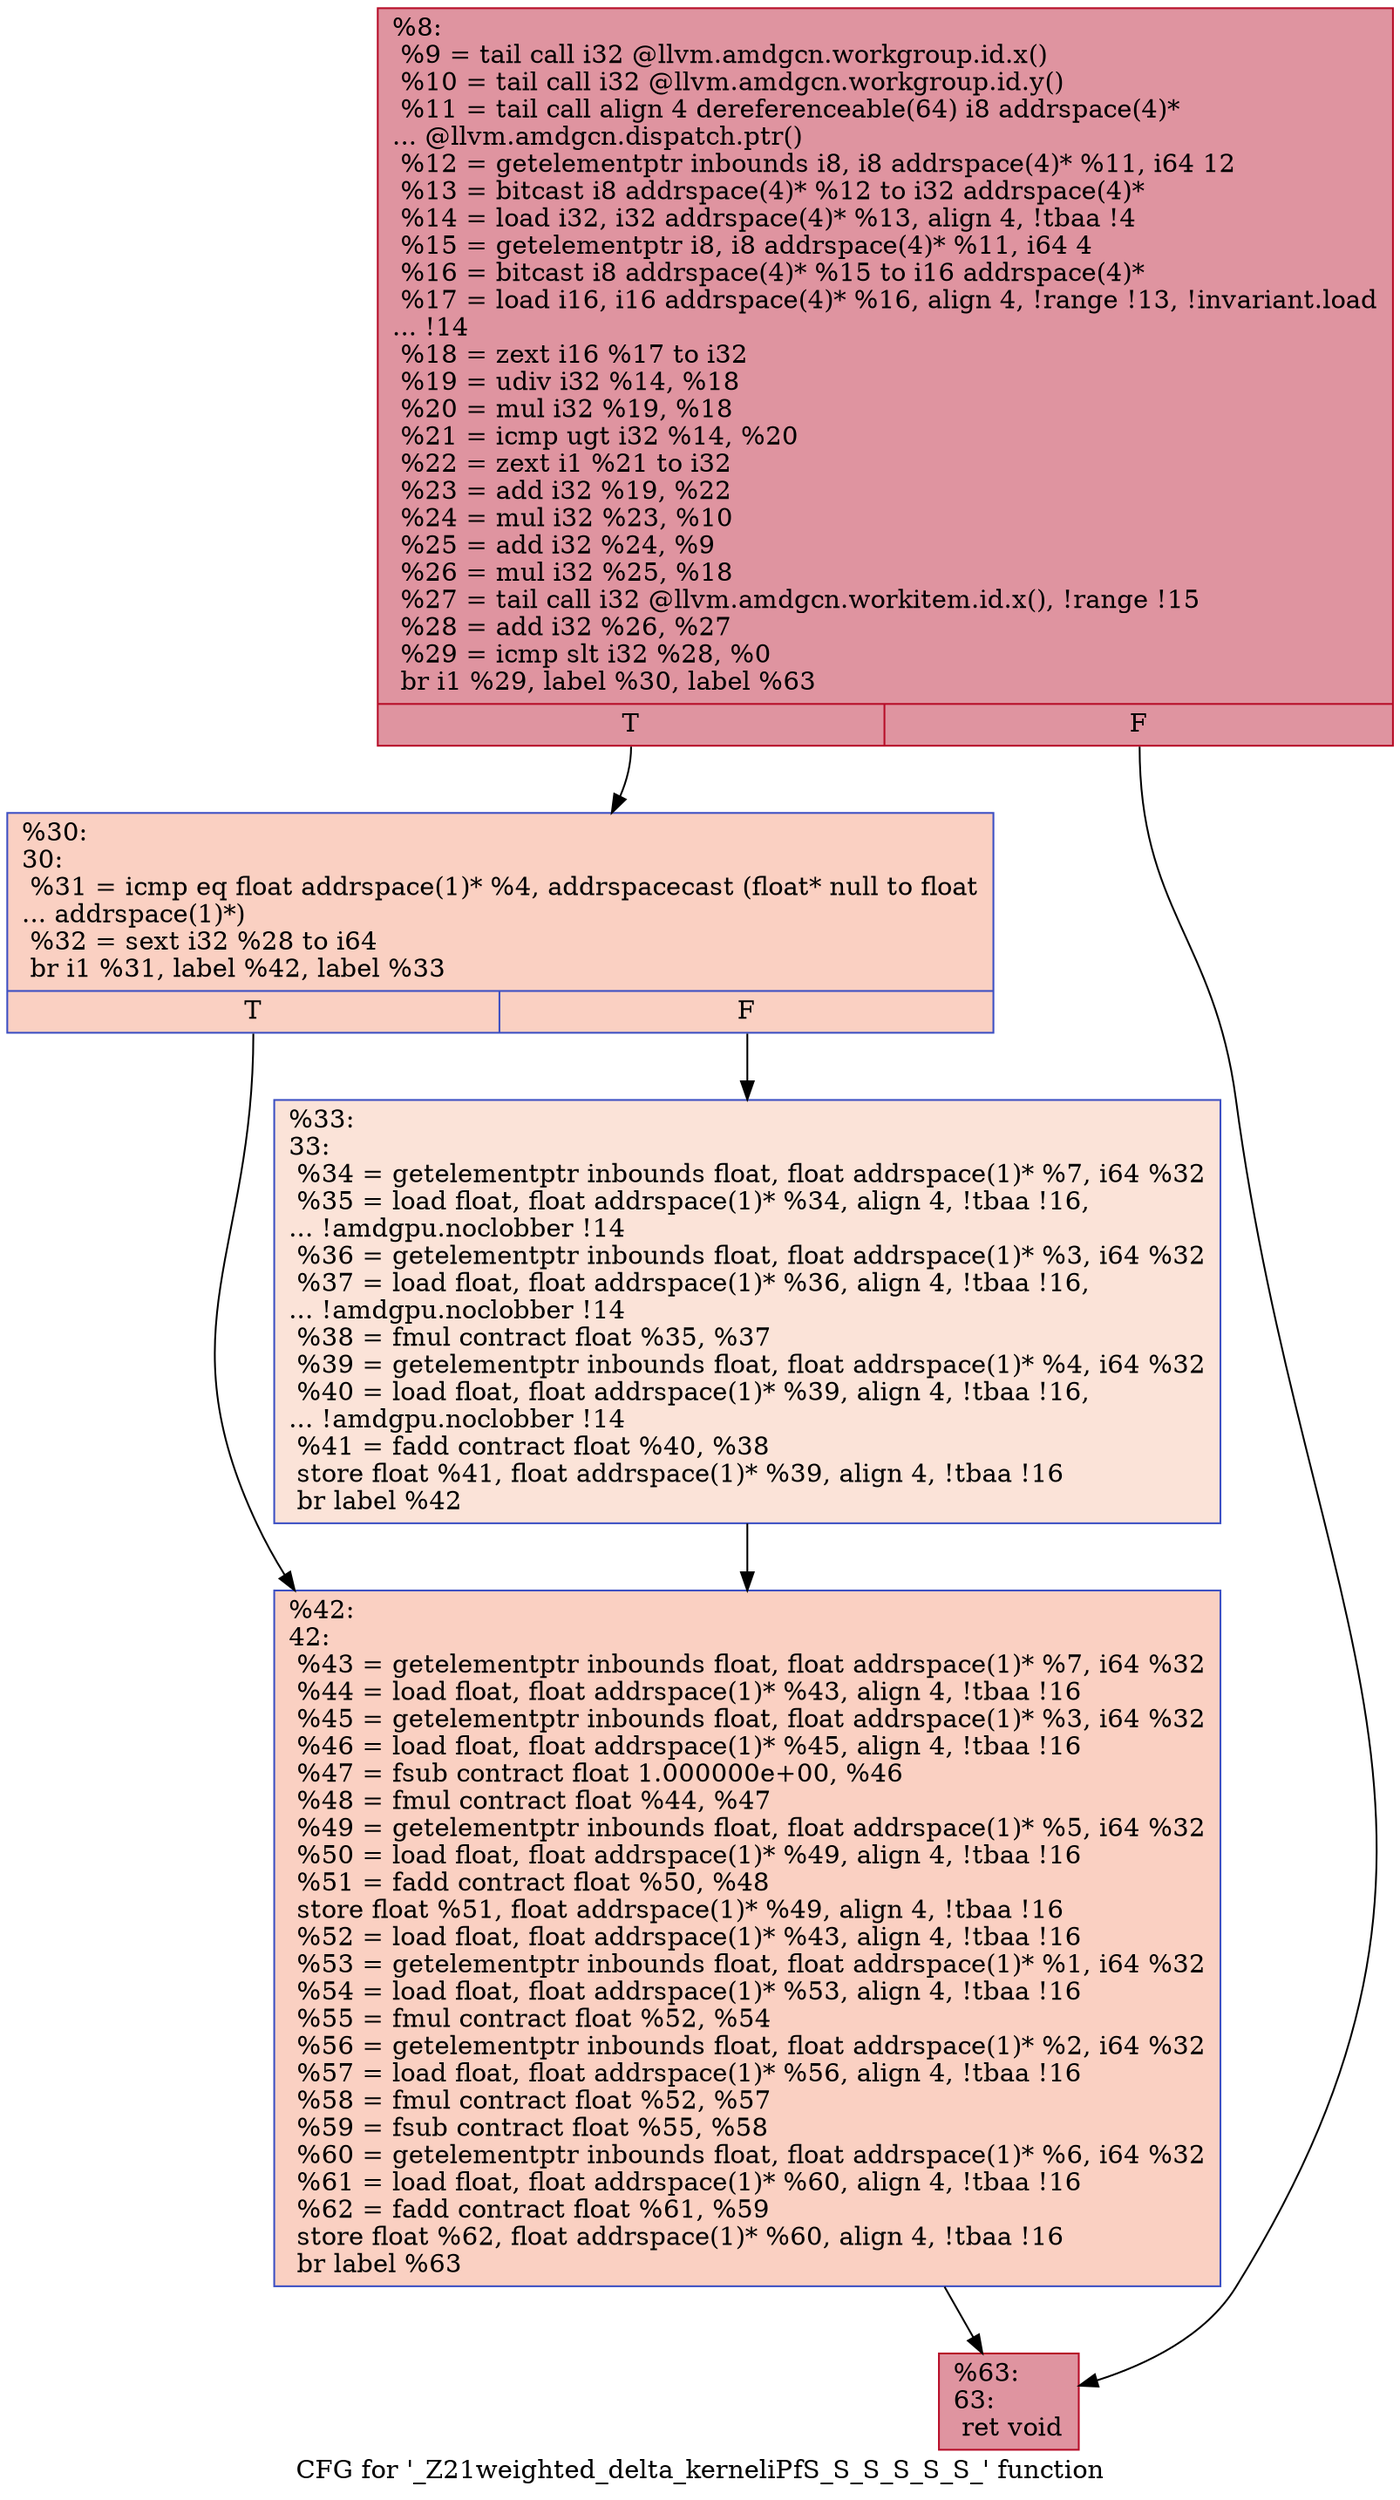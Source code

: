 digraph "CFG for '_Z21weighted_delta_kerneliPfS_S_S_S_S_S_' function" {
	label="CFG for '_Z21weighted_delta_kerneliPfS_S_S_S_S_S_' function";

	Node0x57a1d00 [shape=record,color="#b70d28ff", style=filled, fillcolor="#b70d2870",label="{%8:\l  %9 = tail call i32 @llvm.amdgcn.workgroup.id.x()\l  %10 = tail call i32 @llvm.amdgcn.workgroup.id.y()\l  %11 = tail call align 4 dereferenceable(64) i8 addrspace(4)*\l... @llvm.amdgcn.dispatch.ptr()\l  %12 = getelementptr inbounds i8, i8 addrspace(4)* %11, i64 12\l  %13 = bitcast i8 addrspace(4)* %12 to i32 addrspace(4)*\l  %14 = load i32, i32 addrspace(4)* %13, align 4, !tbaa !4\l  %15 = getelementptr i8, i8 addrspace(4)* %11, i64 4\l  %16 = bitcast i8 addrspace(4)* %15 to i16 addrspace(4)*\l  %17 = load i16, i16 addrspace(4)* %16, align 4, !range !13, !invariant.load\l... !14\l  %18 = zext i16 %17 to i32\l  %19 = udiv i32 %14, %18\l  %20 = mul i32 %19, %18\l  %21 = icmp ugt i32 %14, %20\l  %22 = zext i1 %21 to i32\l  %23 = add i32 %19, %22\l  %24 = mul i32 %23, %10\l  %25 = add i32 %24, %9\l  %26 = mul i32 %25, %18\l  %27 = tail call i32 @llvm.amdgcn.workitem.id.x(), !range !15\l  %28 = add i32 %26, %27\l  %29 = icmp slt i32 %28, %0\l  br i1 %29, label %30, label %63\l|{<s0>T|<s1>F}}"];
	Node0x57a1d00:s0 -> Node0x57a4570;
	Node0x57a1d00:s1 -> Node0x57a4600;
	Node0x57a4570 [shape=record,color="#3d50c3ff", style=filled, fillcolor="#f3947570",label="{%30:\l30:                                               \l  %31 = icmp eq float addrspace(1)* %4, addrspacecast (float* null to float\l... addrspace(1)*)\l  %32 = sext i32 %28 to i64\l  br i1 %31, label %42, label %33\l|{<s0>T|<s1>F}}"];
	Node0x57a4570:s0 -> Node0x57a3820;
	Node0x57a4570:s1 -> Node0x57a38b0;
	Node0x57a38b0 [shape=record,color="#3d50c3ff", style=filled, fillcolor="#f6bfa670",label="{%33:\l33:                                               \l  %34 = getelementptr inbounds float, float addrspace(1)* %7, i64 %32\l  %35 = load float, float addrspace(1)* %34, align 4, !tbaa !16,\l... !amdgpu.noclobber !14\l  %36 = getelementptr inbounds float, float addrspace(1)* %3, i64 %32\l  %37 = load float, float addrspace(1)* %36, align 4, !tbaa !16,\l... !amdgpu.noclobber !14\l  %38 = fmul contract float %35, %37\l  %39 = getelementptr inbounds float, float addrspace(1)* %4, i64 %32\l  %40 = load float, float addrspace(1)* %39, align 4, !tbaa !16,\l... !amdgpu.noclobber !14\l  %41 = fadd contract float %40, %38\l  store float %41, float addrspace(1)* %39, align 4, !tbaa !16\l  br label %42\l}"];
	Node0x57a38b0 -> Node0x57a3820;
	Node0x57a3820 [shape=record,color="#3d50c3ff", style=filled, fillcolor="#f3947570",label="{%42:\l42:                                               \l  %43 = getelementptr inbounds float, float addrspace(1)* %7, i64 %32\l  %44 = load float, float addrspace(1)* %43, align 4, !tbaa !16\l  %45 = getelementptr inbounds float, float addrspace(1)* %3, i64 %32\l  %46 = load float, float addrspace(1)* %45, align 4, !tbaa !16\l  %47 = fsub contract float 1.000000e+00, %46\l  %48 = fmul contract float %44, %47\l  %49 = getelementptr inbounds float, float addrspace(1)* %5, i64 %32\l  %50 = load float, float addrspace(1)* %49, align 4, !tbaa !16\l  %51 = fadd contract float %50, %48\l  store float %51, float addrspace(1)* %49, align 4, !tbaa !16\l  %52 = load float, float addrspace(1)* %43, align 4, !tbaa !16\l  %53 = getelementptr inbounds float, float addrspace(1)* %1, i64 %32\l  %54 = load float, float addrspace(1)* %53, align 4, !tbaa !16\l  %55 = fmul contract float %52, %54\l  %56 = getelementptr inbounds float, float addrspace(1)* %2, i64 %32\l  %57 = load float, float addrspace(1)* %56, align 4, !tbaa !16\l  %58 = fmul contract float %52, %57\l  %59 = fsub contract float %55, %58\l  %60 = getelementptr inbounds float, float addrspace(1)* %6, i64 %32\l  %61 = load float, float addrspace(1)* %60, align 4, !tbaa !16\l  %62 = fadd contract float %61, %59\l  store float %62, float addrspace(1)* %60, align 4, !tbaa !16\l  br label %63\l}"];
	Node0x57a3820 -> Node0x57a4600;
	Node0x57a4600 [shape=record,color="#b70d28ff", style=filled, fillcolor="#b70d2870",label="{%63:\l63:                                               \l  ret void\l}"];
}
